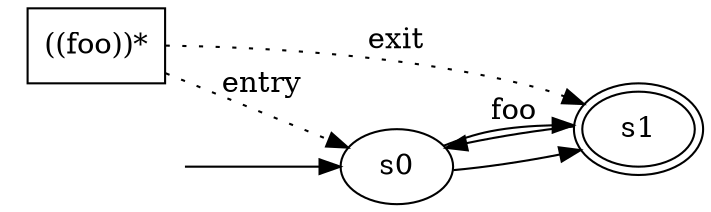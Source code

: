 // File in graphviz .dot format
// Example, create png file using: dot <filename> -Tpng -o out.png
digraph nfa {
rankdir=LR;
s0;
s1 [peripheries=2];
_start_ [style=invis];
_start_ -> s0
s0 -> s1 [label="foo"];
s0 -> s1;
s1 -> s0;
{
rank = same;
n0 [label="((foo))*"][shape = box;];
};
n0 -> s0 [label="entry"][style=dotted];
n0 -> s1 [label="exit"][style=dotted];
}